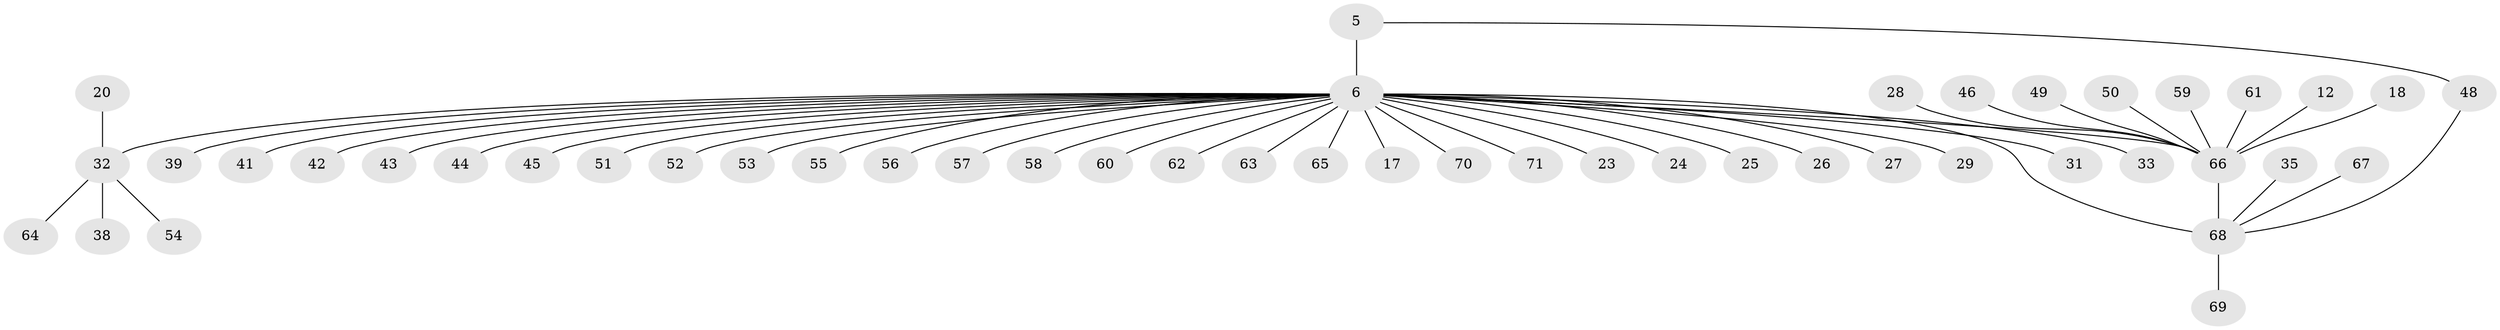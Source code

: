 // original degree distribution, {36: 0.014084507042253521, 6: 0.028169014084507043, 2: 0.19718309859154928, 3: 0.07042253521126761, 11: 0.014084507042253521, 5: 0.04225352112676056, 4: 0.028169014084507043, 1: 0.5915492957746479, 7: 0.014084507042253521}
// Generated by graph-tools (version 1.1) at 2025/51/03/04/25 21:51:23]
// undirected, 49 vertices, 50 edges
graph export_dot {
graph [start="1"]
  node [color=gray90,style=filled];
  5 [super="+4"];
  6 [super="+1"];
  12;
  17;
  18;
  20;
  23;
  24 [super="+22"];
  25;
  26 [super="+13"];
  27;
  28;
  29 [super="+3"];
  31;
  32 [super="+19"];
  33 [super="+8+15"];
  35;
  38;
  39;
  41;
  42;
  43;
  44;
  45;
  46;
  48 [super="+16"];
  49;
  50;
  51;
  52;
  53;
  54 [super="+34"];
  55;
  56;
  57;
  58;
  59;
  60;
  61;
  62 [super="+14"];
  63;
  64 [super="+30"];
  65;
  66 [super="+47+9+11"];
  67;
  68 [super="+40+21"];
  69;
  70;
  71 [super="+37"];
  5 -- 6 [weight=2];
  5 -- 48;
  6 -- 25;
  6 -- 32 [weight=3];
  6 -- 43;
  6 -- 55;
  6 -- 58;
  6 -- 60;
  6 -- 63;
  6 -- 68 [weight=4];
  6 -- 65;
  6 -- 66 [weight=3];
  6 -- 70;
  6 -- 17;
  6 -- 23;
  6 -- 24 [weight=2];
  6 -- 27;
  6 -- 31;
  6 -- 39;
  6 -- 41;
  6 -- 42;
  6 -- 44;
  6 -- 45;
  6 -- 51;
  6 -- 52;
  6 -- 53;
  6 -- 56;
  6 -- 57;
  6 -- 33;
  6 -- 29;
  6 -- 26;
  6 -- 62;
  6 -- 71;
  12 -- 66;
  18 -- 66;
  20 -- 32;
  28 -- 66;
  32 -- 38;
  32 -- 64;
  32 -- 54;
  35 -- 68 [weight=2];
  46 -- 66;
  48 -- 68;
  49 -- 66;
  50 -- 66;
  59 -- 66;
  61 -- 66;
  66 -- 68 [weight=2];
  67 -- 68;
  68 -- 69;
}
